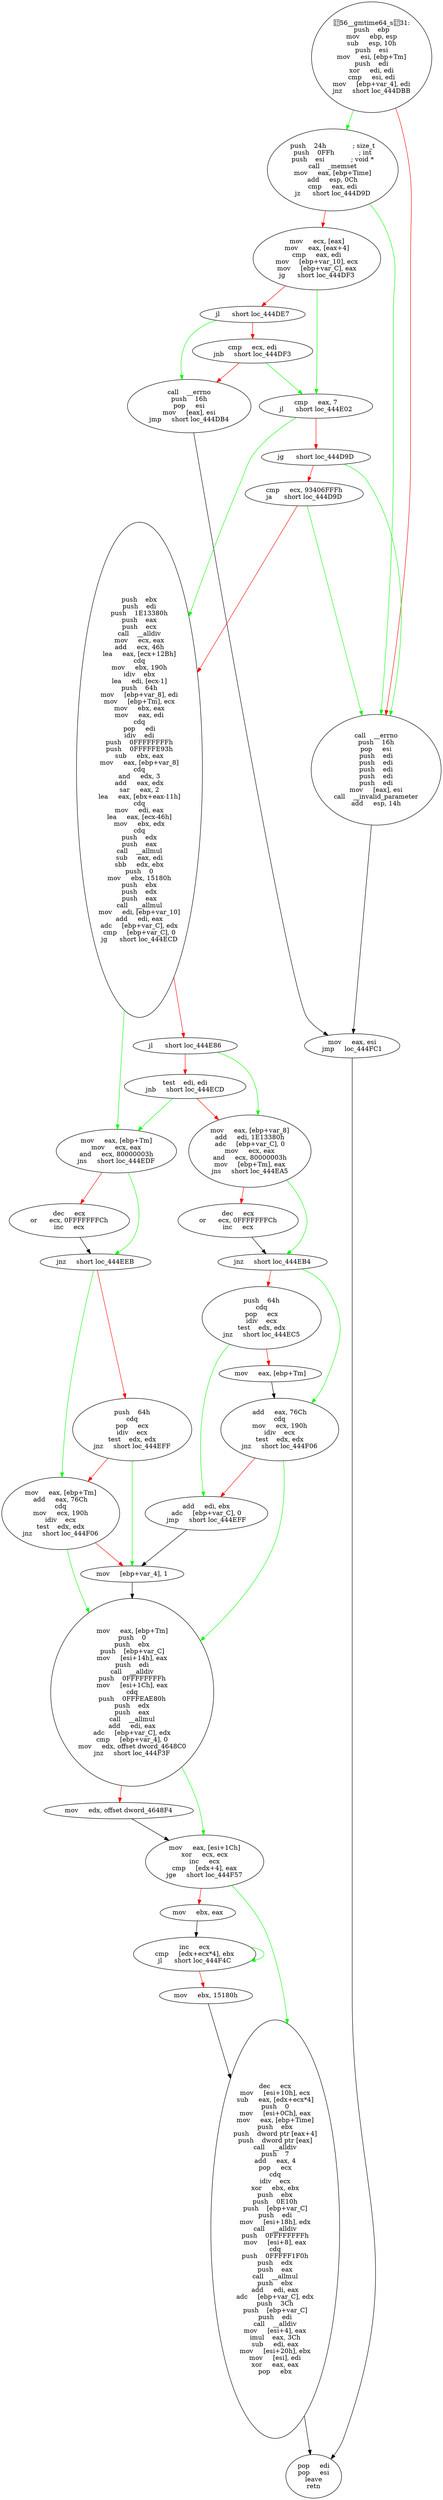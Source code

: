 digraph G{
Node0 [label = "56__gmtime64_s31:
push    ebp
mov     ebp, esp
sub     esp, 10h
push    esi
mov     esi, [ebp+Tm]
push    edi
xor     edi, edi
cmp     esi, edi
mov     [ebp+var_4], edi
jnz     short loc_444DBB"]
Node1 [label = "call    __errno
push    16h
pop     esi
push    edi
push    edi
push    edi
push    edi
push    edi
mov     [eax], esi
call    __invalid_parameter
add     esp, 14h"]
Node2 [label = "mov     eax, esi
jmp     loc_444FC1"]
Node3 [label = "push    24h             ; size_t
push    0FFh            ; int
push    esi             ; void *
call    _memset
mov     eax, [ebp+Time]
add     esp, 0Ch
cmp     eax, edi
jz      short loc_444D9D"]
Node4 [label = "mov     ecx, [eax]
mov     eax, [eax+4]
cmp     eax, edi
mov     [ebp+var_10], ecx
mov     [ebp+var_C], eax
jg      short loc_444DF3"]
Node5 [label = "jl      short loc_444DE7"]
Node6 [label = "cmp     ecx, edi
jnb     short loc_444DF3"]
Node7 [label = "call    __errno
push    16h
pop     esi
mov     [eax], esi
jmp     short loc_444DB4"]
Node8 [label = "cmp     eax, 7
jl      short loc_444E02"]
Node9 [label = "jg      short loc_444D9D"]
Node10 [label = "cmp     ecx, 93406FFFh
ja      short loc_444D9D"]
Node11 [label = "push    ebx
push    edi
push    1E13380h
push    eax
push    ecx
call    __alldiv
mov     ecx, eax
add     ecx, 46h
lea     eax, [ecx+12Bh]
cdq
mov     ebx, 190h
idiv    ebx
lea     edi, [ecx-1]
push    64h
mov     [ebp+var_8], edi
mov     [ebp+Tm], ecx
mov     ebx, eax
mov     eax, edi
cdq
pop     edi
idiv    edi
push    0FFFFFFFFh
push    0FFFFFE93h
sub     ebx, eax
mov     eax, [ebp+var_8]
cdq
and     edx, 3
add     eax, edx
sar     eax, 2
lea     eax, [ebx+eax-11h]
cdq
mov     edi, eax
lea     eax, [ecx-46h]
mov     ebx, edx
cdq
push    edx
push    eax
call    __allmul
sub     eax, edi
sbb     edx, ebx
push    0
mov     ebx, 15180h
push    ebx
push    edx
push    eax
call    __allmul
mov     edi, [ebp+var_10]
add     edi, eax
adc     [ebp+var_C], edx
cmp     [ebp+var_C], 0
jg      short loc_444ECD"]
Node12 [label = "jl      short loc_444E86"]
Node13 [label = "test    edi, edi
jnb     short loc_444ECD"]
Node14 [label = "mov     eax, [ebp+var_8]
add     edi, 1E13380h
adc     [ebp+var_C], 0
mov     ecx, eax
and     ecx, 80000003h
mov     [ebp+Tm], eax
jns     short loc_444EA5"]
Node15 [label = "dec     ecx
or      ecx, 0FFFFFFFCh
inc     ecx"]
Node16 [label = "jnz     short loc_444EB4"]
Node17 [label = "push    64h
cdq
pop     ecx
idiv    ecx
test    edx, edx
jnz     short loc_444EC5"]
Node18 [label = "mov     eax, [ebp+Tm]"]
Node19 [label = "add     eax, 76Ch
cdq
mov     ecx, 190h
idiv    ecx
test    edx, edx
jnz     short loc_444F06"]
Node20 [label = "add     edi, ebx
adc     [ebp+var_C], 0
jmp     short loc_444EFF"]
Node21 [label = "mov     eax, [ebp+Tm]
mov     ecx, eax
and     ecx, 80000003h
jns     short loc_444EDF"]
Node22 [label = "dec     ecx
or      ecx, 0FFFFFFFCh
inc     ecx"]
Node23 [label = "jnz     short loc_444EEB"]
Node24 [label = "push    64h
cdq
pop     ecx
idiv    ecx
test    edx, edx
jnz     short loc_444EFF"]
Node25 [label = "mov     eax, [ebp+Tm]
add     eax, 76Ch
cdq
mov     ecx, 190h
idiv    ecx
test    edx, edx
jnz     short loc_444F06"]
Node26 [label = "mov     [ebp+var_4], 1"]
Node27 [label = "mov     eax, [ebp+Tm]
push    0
push    ebx
push    [ebp+var_C]
mov     [esi+14h], eax
push    edi
call    __alldiv
push    0FFFFFFFFh
mov     [esi+1Ch], eax
cdq
push    0FFFEAE80h
push    edx
push    eax
call    __allmul
add     edi, eax
adc     [ebp+var_C], edx
cmp     [ebp+var_4], 0
mov     edx, offset dword_4648C0
jnz     short loc_444F3F"]
Node28 [label = "mov     edx, offset dword_4648F4"]
Node29 [label = "mov     eax, [esi+1Ch]
xor     ecx, ecx
inc     ecx
cmp     [edx+4], eax
jge     short loc_444F57"]
Node30 [label = "mov     ebx, eax"]
Node31 [label = "inc     ecx
cmp     [edx+ecx*4], ebx
jl      short loc_444F4C"]
Node32 [label = "mov     ebx, 15180h"]
Node33 [label = "dec     ecx
mov     [esi+10h], ecx
sub     eax, [edx+ecx*4]
push    0
mov     [esi+0Ch], eax
mov     eax, [ebp+Time]
push    ebx
push    dword ptr [eax+4]
push    dword ptr [eax]
call    __alldiv
push    7
add     eax, 4
pop     ecx
cdq
idiv    ecx
xor     ebx, ebx
push    ebx
push    0E10h
push    [ebp+var_C]
push    edi
mov     [esi+18h], edx
call    __alldiv
push    0FFFFFFFFh
mov     [esi+8], eax
cdq
push    0FFFFF1F0h
push    edx
push    eax
call    __allmul
push    ebx
add     edi, eax
adc     [ebp+var_C], edx
push    3Ch
push    [ebp+var_C]
push    edi
call    __alldiv
mov     [esi+4], eax
imul    eax, 3Ch
sub     edi, eax
mov     [esi+20h], ebx
mov     [esi], edi
xor     eax, eax
pop     ebx"]
Node34 [label = "pop     edi
pop     esi
leave
retn"]
Node0 -> Node1 [color = "red"]
Node0 -> Node3 [color = "green"]
Node1 -> Node2 [color = "black"]
Node2 -> Node34 [color = "black"]
Node3 -> Node1 [color = "green"]
Node3 -> Node4 [color = "red"]
Node4 -> Node5 [color = "red"]
Node4 -> Node8 [color = "green"]
Node5 -> Node6 [color = "red"]
Node5 -> Node7 [color = "green"]
Node6 -> Node7 [color = "red"]
Node6 -> Node8 [color = "green"]
Node7 -> Node2 [color = "black"]
Node8 -> Node9 [color = "red"]
Node8 -> Node11 [color = "green"]
Node9 -> Node1 [color = "green"]
Node9 -> Node10 [color = "red"]
Node10 -> Node1 [color = "green"]
Node10 -> Node11 [color = "red"]
Node11 -> Node12 [color = "red"]
Node11 -> Node21 [color = "green"]
Node12 -> Node13 [color = "red"]
Node12 -> Node14 [color = "green"]
Node13 -> Node14 [color = "red"]
Node13 -> Node21 [color = "green"]
Node14 -> Node15 [color = "red"]
Node14 -> Node16 [color = "green"]
Node15 -> Node16 [color = "black"]
Node16 -> Node17 [color = "red"]
Node16 -> Node19 [color = "green"]
Node17 -> Node18 [color = "red"]
Node17 -> Node20 [color = "green"]
Node18 -> Node19 [color = "black"]
Node19 -> Node20 [color = "red"]
Node19 -> Node27 [color = "green"]
Node20 -> Node26 [color = "black"]
Node21 -> Node22 [color = "red"]
Node21 -> Node23 [color = "green"]
Node22 -> Node23 [color = "black"]
Node23 -> Node24 [color = "red"]
Node23 -> Node25 [color = "green"]
Node24 -> Node25 [color = "red"]
Node24 -> Node26 [color = "green"]
Node25 -> Node26 [color = "red"]
Node25 -> Node27 [color = "green"]
Node26 -> Node27 [color = "black"]
Node27 -> Node28 [color = "red"]
Node27 -> Node29 [color = "green"]
Node28 -> Node29 [color = "black"]
Node29 -> Node30 [color = "red"]
Node29 -> Node33 [color = "green"]
Node30 -> Node31 [color = "black"]
Node31 -> Node32 [color = "red"]
Node31 -> Node31 [color = "green"]
Node32 -> Node33 [color = "black"]
Node33 -> Node34 [color = "black"]
}